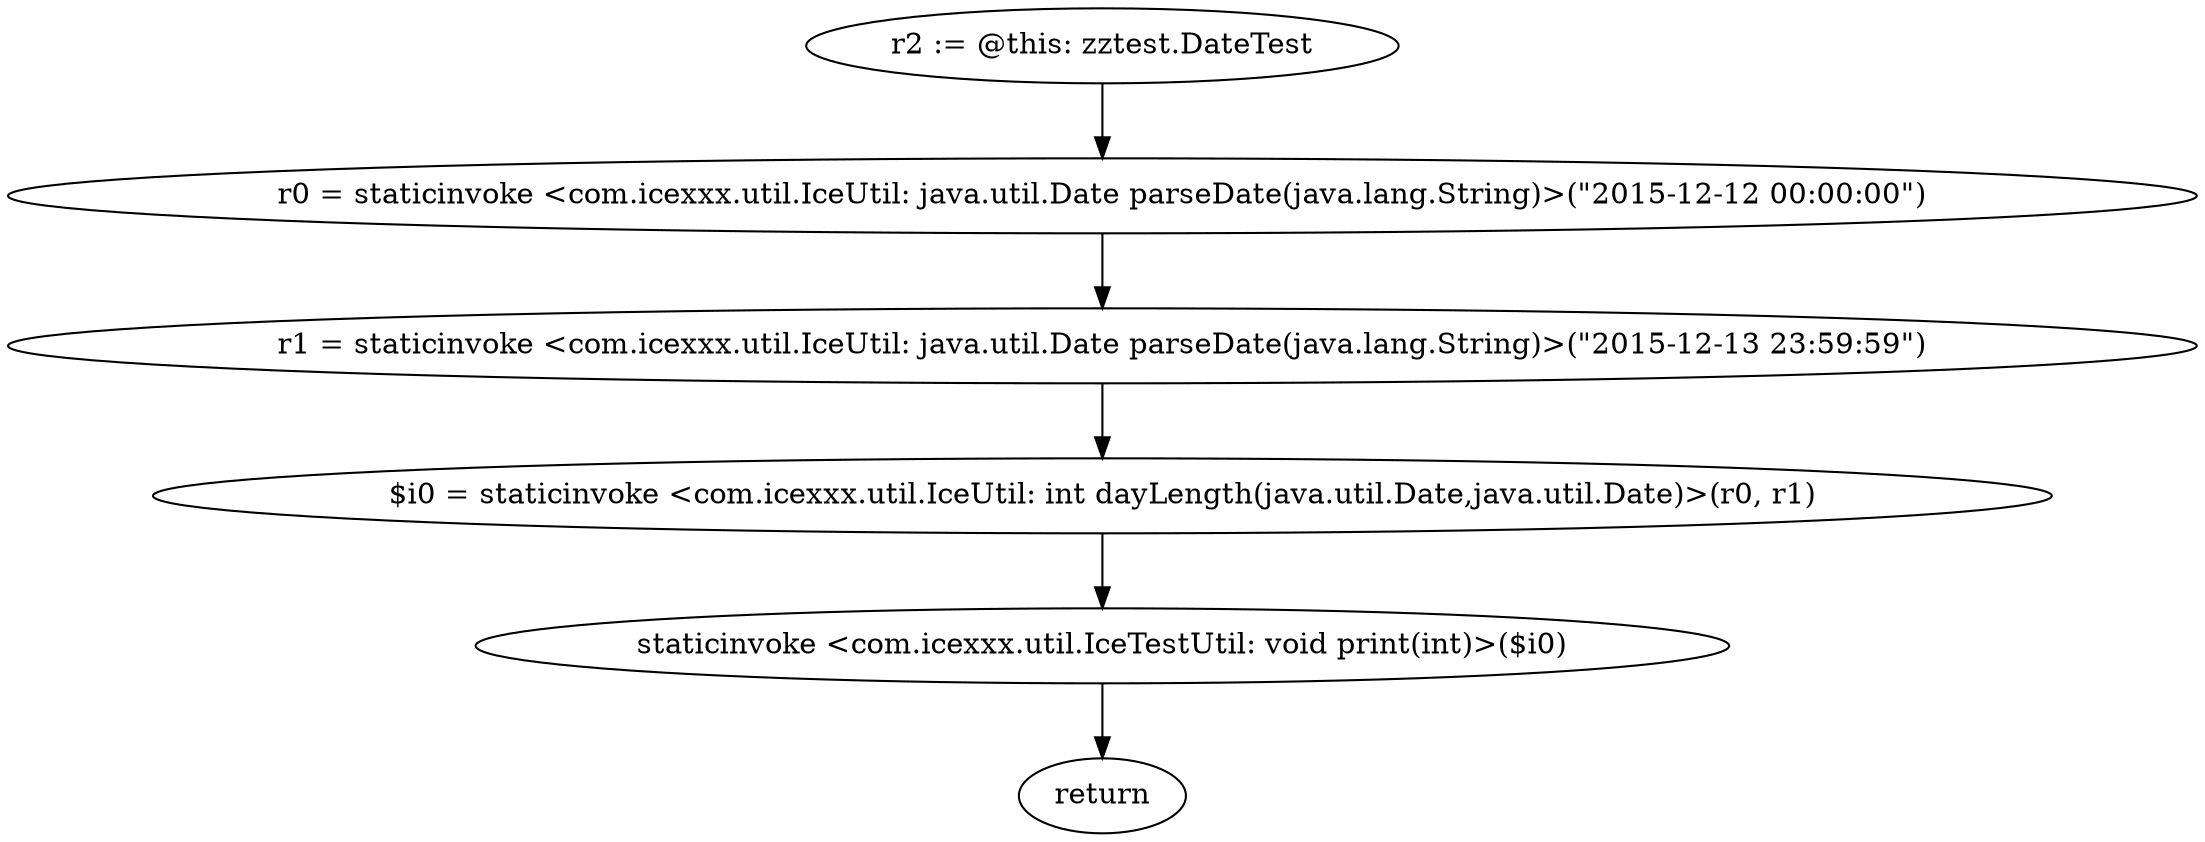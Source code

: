 digraph "unitGraph" {
    "r2 := @this: zztest.DateTest"
    "r0 = staticinvoke <com.icexxx.util.IceUtil: java.util.Date parseDate(java.lang.String)>(\"2015-12-12 00:00:00\")"
    "r1 = staticinvoke <com.icexxx.util.IceUtil: java.util.Date parseDate(java.lang.String)>(\"2015-12-13 23:59:59\")"
    "$i0 = staticinvoke <com.icexxx.util.IceUtil: int dayLength(java.util.Date,java.util.Date)>(r0, r1)"
    "staticinvoke <com.icexxx.util.IceTestUtil: void print(int)>($i0)"
    "return"
    "r2 := @this: zztest.DateTest"->"r0 = staticinvoke <com.icexxx.util.IceUtil: java.util.Date parseDate(java.lang.String)>(\"2015-12-12 00:00:00\")";
    "r0 = staticinvoke <com.icexxx.util.IceUtil: java.util.Date parseDate(java.lang.String)>(\"2015-12-12 00:00:00\")"->"r1 = staticinvoke <com.icexxx.util.IceUtil: java.util.Date parseDate(java.lang.String)>(\"2015-12-13 23:59:59\")";
    "r1 = staticinvoke <com.icexxx.util.IceUtil: java.util.Date parseDate(java.lang.String)>(\"2015-12-13 23:59:59\")"->"$i0 = staticinvoke <com.icexxx.util.IceUtil: int dayLength(java.util.Date,java.util.Date)>(r0, r1)";
    "$i0 = staticinvoke <com.icexxx.util.IceUtil: int dayLength(java.util.Date,java.util.Date)>(r0, r1)"->"staticinvoke <com.icexxx.util.IceTestUtil: void print(int)>($i0)";
    "staticinvoke <com.icexxx.util.IceTestUtil: void print(int)>($i0)"->"return";
}
